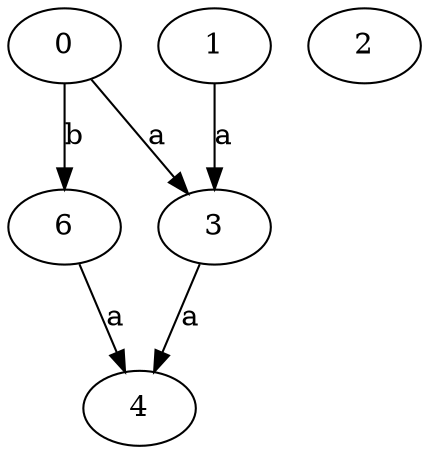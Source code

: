 strict digraph  {
0;
2;
3;
1;
4;
6;
0 -> 3  [label=a];
0 -> 6  [label=b];
3 -> 4  [label=a];
1 -> 3  [label=a];
6 -> 4  [label=a];
}
